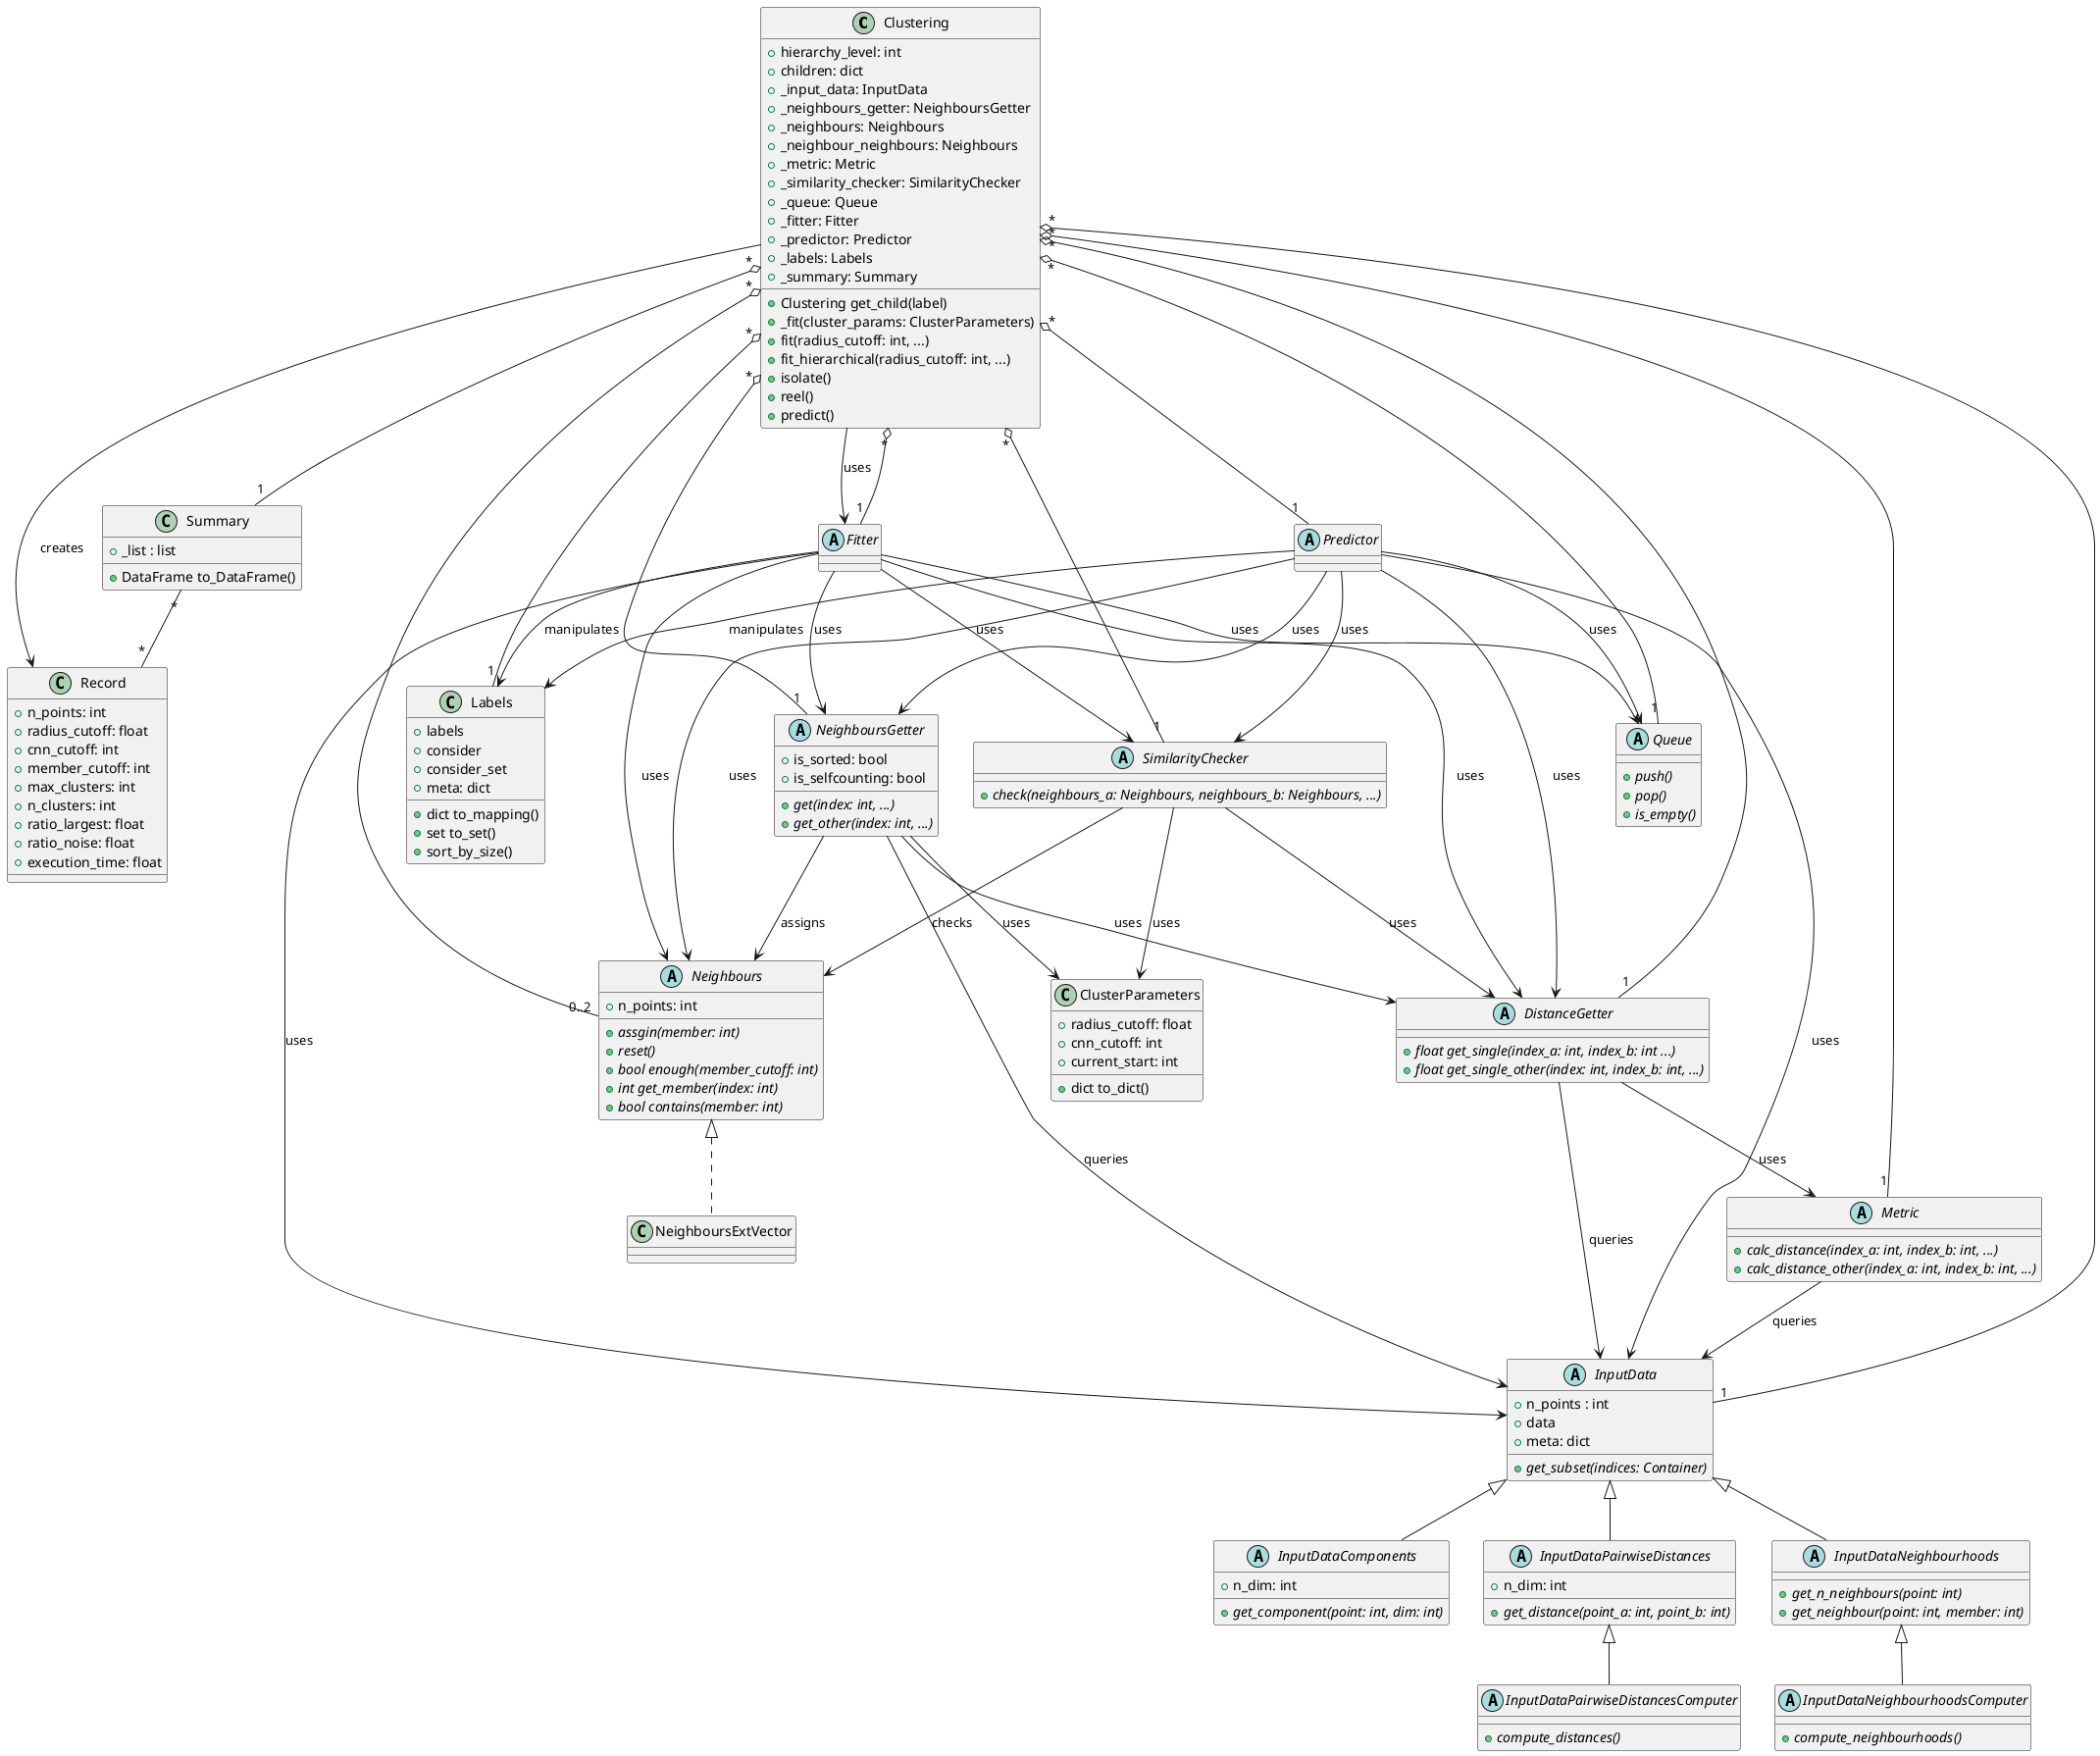@startuml

class Clustering {
    + hierarchy_level: int
    + children: dict
    + _input_data: InputData
    + _neighbours_getter: NeighboursGetter
    + _neighbours: Neighbours
    + _neighbour_neighbours: Neighbours
    + _metric: Metric
    + _similarity_checker: SimilarityChecker
    + _queue: Queue
    + _fitter: Fitter
    + _predictor: Predictor
    + _labels: Labels
    + _summary: Summary
    + Clustering get_child(label)
    + _fit(cluster_params: ClusterParameters)
    + fit(radius_cutoff: int, ...)
    + fit_hierarchical(radius_cutoff: int, ...)
    + isolate()
    + reel()
    + predict()
}

class Summary {
    + _list : list
    + DataFrame to_DataFrame()
}

class Record {
    + n_points: int
    + radius_cutoff: float
    + cnn_cutoff: int
    + member_cutoff: int
    + max_clusters: int
    + n_clusters: int
    + ratio_largest: float
    + ratio_noise: float
    + execution_time: float
}

class ClusterParameters {
    + radius_cutoff: float
    + cnn_cutoff: int
    + current_start: int
    + dict to_dict()
}

class Labels {
    + labels
    + consider
    + consider_set
    + meta: dict
    + dict to_mapping()
    + set to_set()
    + sort_by_size()
}

abstract class Neighbours {
  + n_points: int
  + {abstract} assgin(member: int)
  + {abstract} reset()
  + {abstract} bool enough(member_cutoff: int)
  + {abstract} int get_member(index: int)
  + {abstract} bool contains(member: int)
}

class NeighboursExtVector

Neighbours <|.. NeighboursExtVector

abstract class InputData {
  + n_points : int
  + data
  + meta: dict
  + {abstract} get_subset(indices: Container)
}

abstract class InputDataComponents {
  + n_dim: int
  + {abstract} get_component(point: int, dim: int)
}

abstract class InputDataPairwiseDistances {
  + n_dim: int
  + {abstract} get_distance(point_a: int, point_b: int)
}

abstract class InputDataPairwiseDistancesComputer {
  + {abstract} compute_distances()
}

abstract class InputDataNeighbourhoods {
  + {abstract} get_n_neighbours(point: int)
  + {abstract} get_neighbour(point: int, member: int)
}

abstract class InputDataNeighbourhoodsComputer {
  + {abstract} compute_neighbourhoods()
}

InputData <|-- InputDataComponents
InputData <|-- InputDataPairwiseDistances
InputData <|-- InputDataNeighbourhoods
InputDataNeighbourhoods <|-- InputDataNeighbourhoodsComputer
InputDataPairwiseDistances <|-- InputDataPairwiseDistancesComputer

abstract class Metric {
  + {abstract} calc_distance(index_a: int, index_b: int, ...)
  + {abstract} calc_distance_other(index_a: int, index_b: int, ...)
}

abstract class NeighboursGetter {
  + is_sorted: bool
  + is_selfcounting: bool
  + {abstract} get(index: int, ...)
  + {abstract} get_other(index: int, ...)
}

abstract class DistanceGetter {
  + {abstract} float get_single(index_a: int, index_b: int ...)
  + {abstract} float get_single_other(index: int, index_b: int, ...)
}

abstract class SimilarityChecker {
  + {abstract} check(neighbours_a: Neighbours, neighbours_b: Neighbours, ...)
}

abstract class Queue {
  + {abstract} push()
  + {abstract} pop()
  + {abstract} is_empty()
}

abstract class Fitter {
}

abstract class Predictor {
}

Clustering "*" o-- "1" InputData
Clustering "*" o-- "1" DistanceGetter
Clustering "*" o-- "1" NeighboursGetter
Clustering "*" o-- "0..2" Neighbours
Clustering "*" o-- "1" Metric
Clustering "*" o-- "1" SimilarityChecker
Clustering "*" o-- "1" Queue
Clustering "*" o-- "1" Fitter
Clustering "*" o-- "1" Predictor
Clustering "*" o-- "1" Labels
Clustering "*" o-- "1" Summary

Clustering --> Record : creates
Clustering --> Fitter : uses

NeighboursGetter --> Neighbours : assigns
NeighboursGetter --> InputData : queries
NeighboursGetter --> DistanceGetter : uses
NeighboursGetter --> ClusterParameters : uses

DistanceGetter --> InputData : queries
DistanceGetter --> Metric : uses

SimilarityChecker --> Neighbours : checks
SimilarityChecker --> DistanceGetter : uses
SimilarityChecker --> ClusterParameters : uses

Metric --> InputData : queries

Fitter --> InputData : uses
Fitter --> NeighboursGetter : uses
Fitter --> Neighbours : uses
Fitter --> DistanceGetter : uses
Fitter --> SimilarityChecker : uses
Fitter --> Queue : uses
Fitter --> Labels : manipulates

Predictor --> InputData : uses
Predictor --> NeighboursGetter : uses
Predictor --> Neighbours : uses
Predictor --> DistanceGetter : uses
Predictor --> SimilarityChecker : uses
Predictor --> Queue : uses
Predictor --> Labels : manipulates

Summary "*" -- "*" Record

@enduml